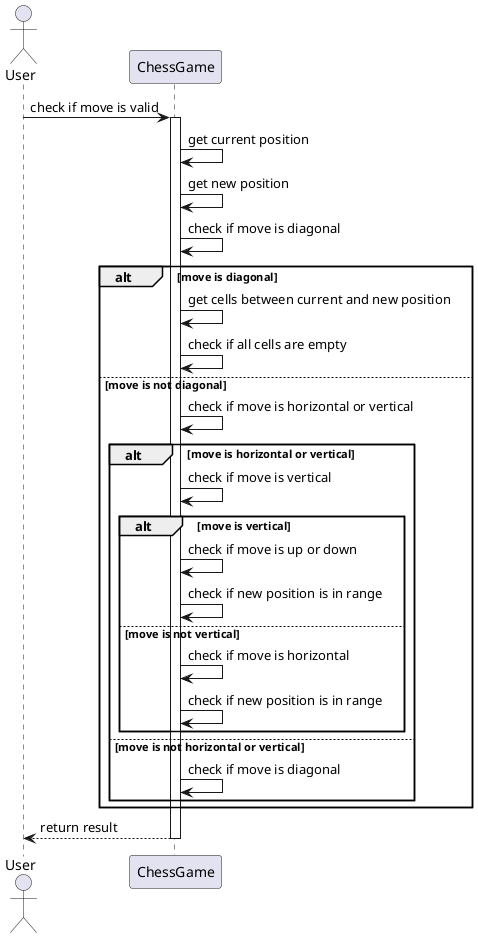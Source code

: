@startuml ValidateMove by Codeium

actor User
participant "ChessGame" as chess

User -> chess: check if move is valid
activate chess

chess -> chess : get current position
chess -> chess : get new position
chess -> chess : check if move is diagonal

alt move is diagonal

    chess -> chess : get cells between current and new position
    chess -> chess : check if all cells are empty

else move is not diagonal

    chess -> chess : check if move is horizontal or vertical

    alt move is horizontal or vertical

        chess -> chess : check if move is vertical

        alt move is vertical

            chess -> chess : check if move is up or down
            chess -> chess : check if new position is in range

        else move is not vertical

            chess -> chess : check if move is horizontal
            chess -> chess : check if new position is in range

        end

    else move is not horizontal or vertical

        chess -> chess : check if move is diagonal

    end

end

chess --> User : return result

deactivate chess

@enduml
